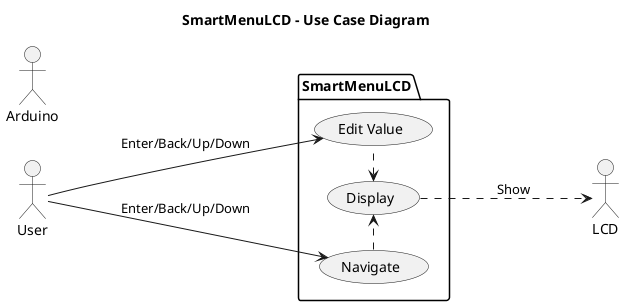 @startuml
left to right direction

title SmartMenuLCD - Use Case Diagram


:User: 
:Arduino:
:LCD:



package SmartMenuLCD {
    (Display)
    (Edit Value) 
    (Navigate)
}

(Display) ...> LCD : Show

User ---> (Navigate) : Enter/Back/Up/Down

User ---> (Edit Value)  : Enter/Back/Up/Down

(Navigate) .>(Display)
(Display) <. (Edit Value) 
@enduml

(Display) <--- Arduino : Periodic display update
(Display) <--- Arduino : Value changed
